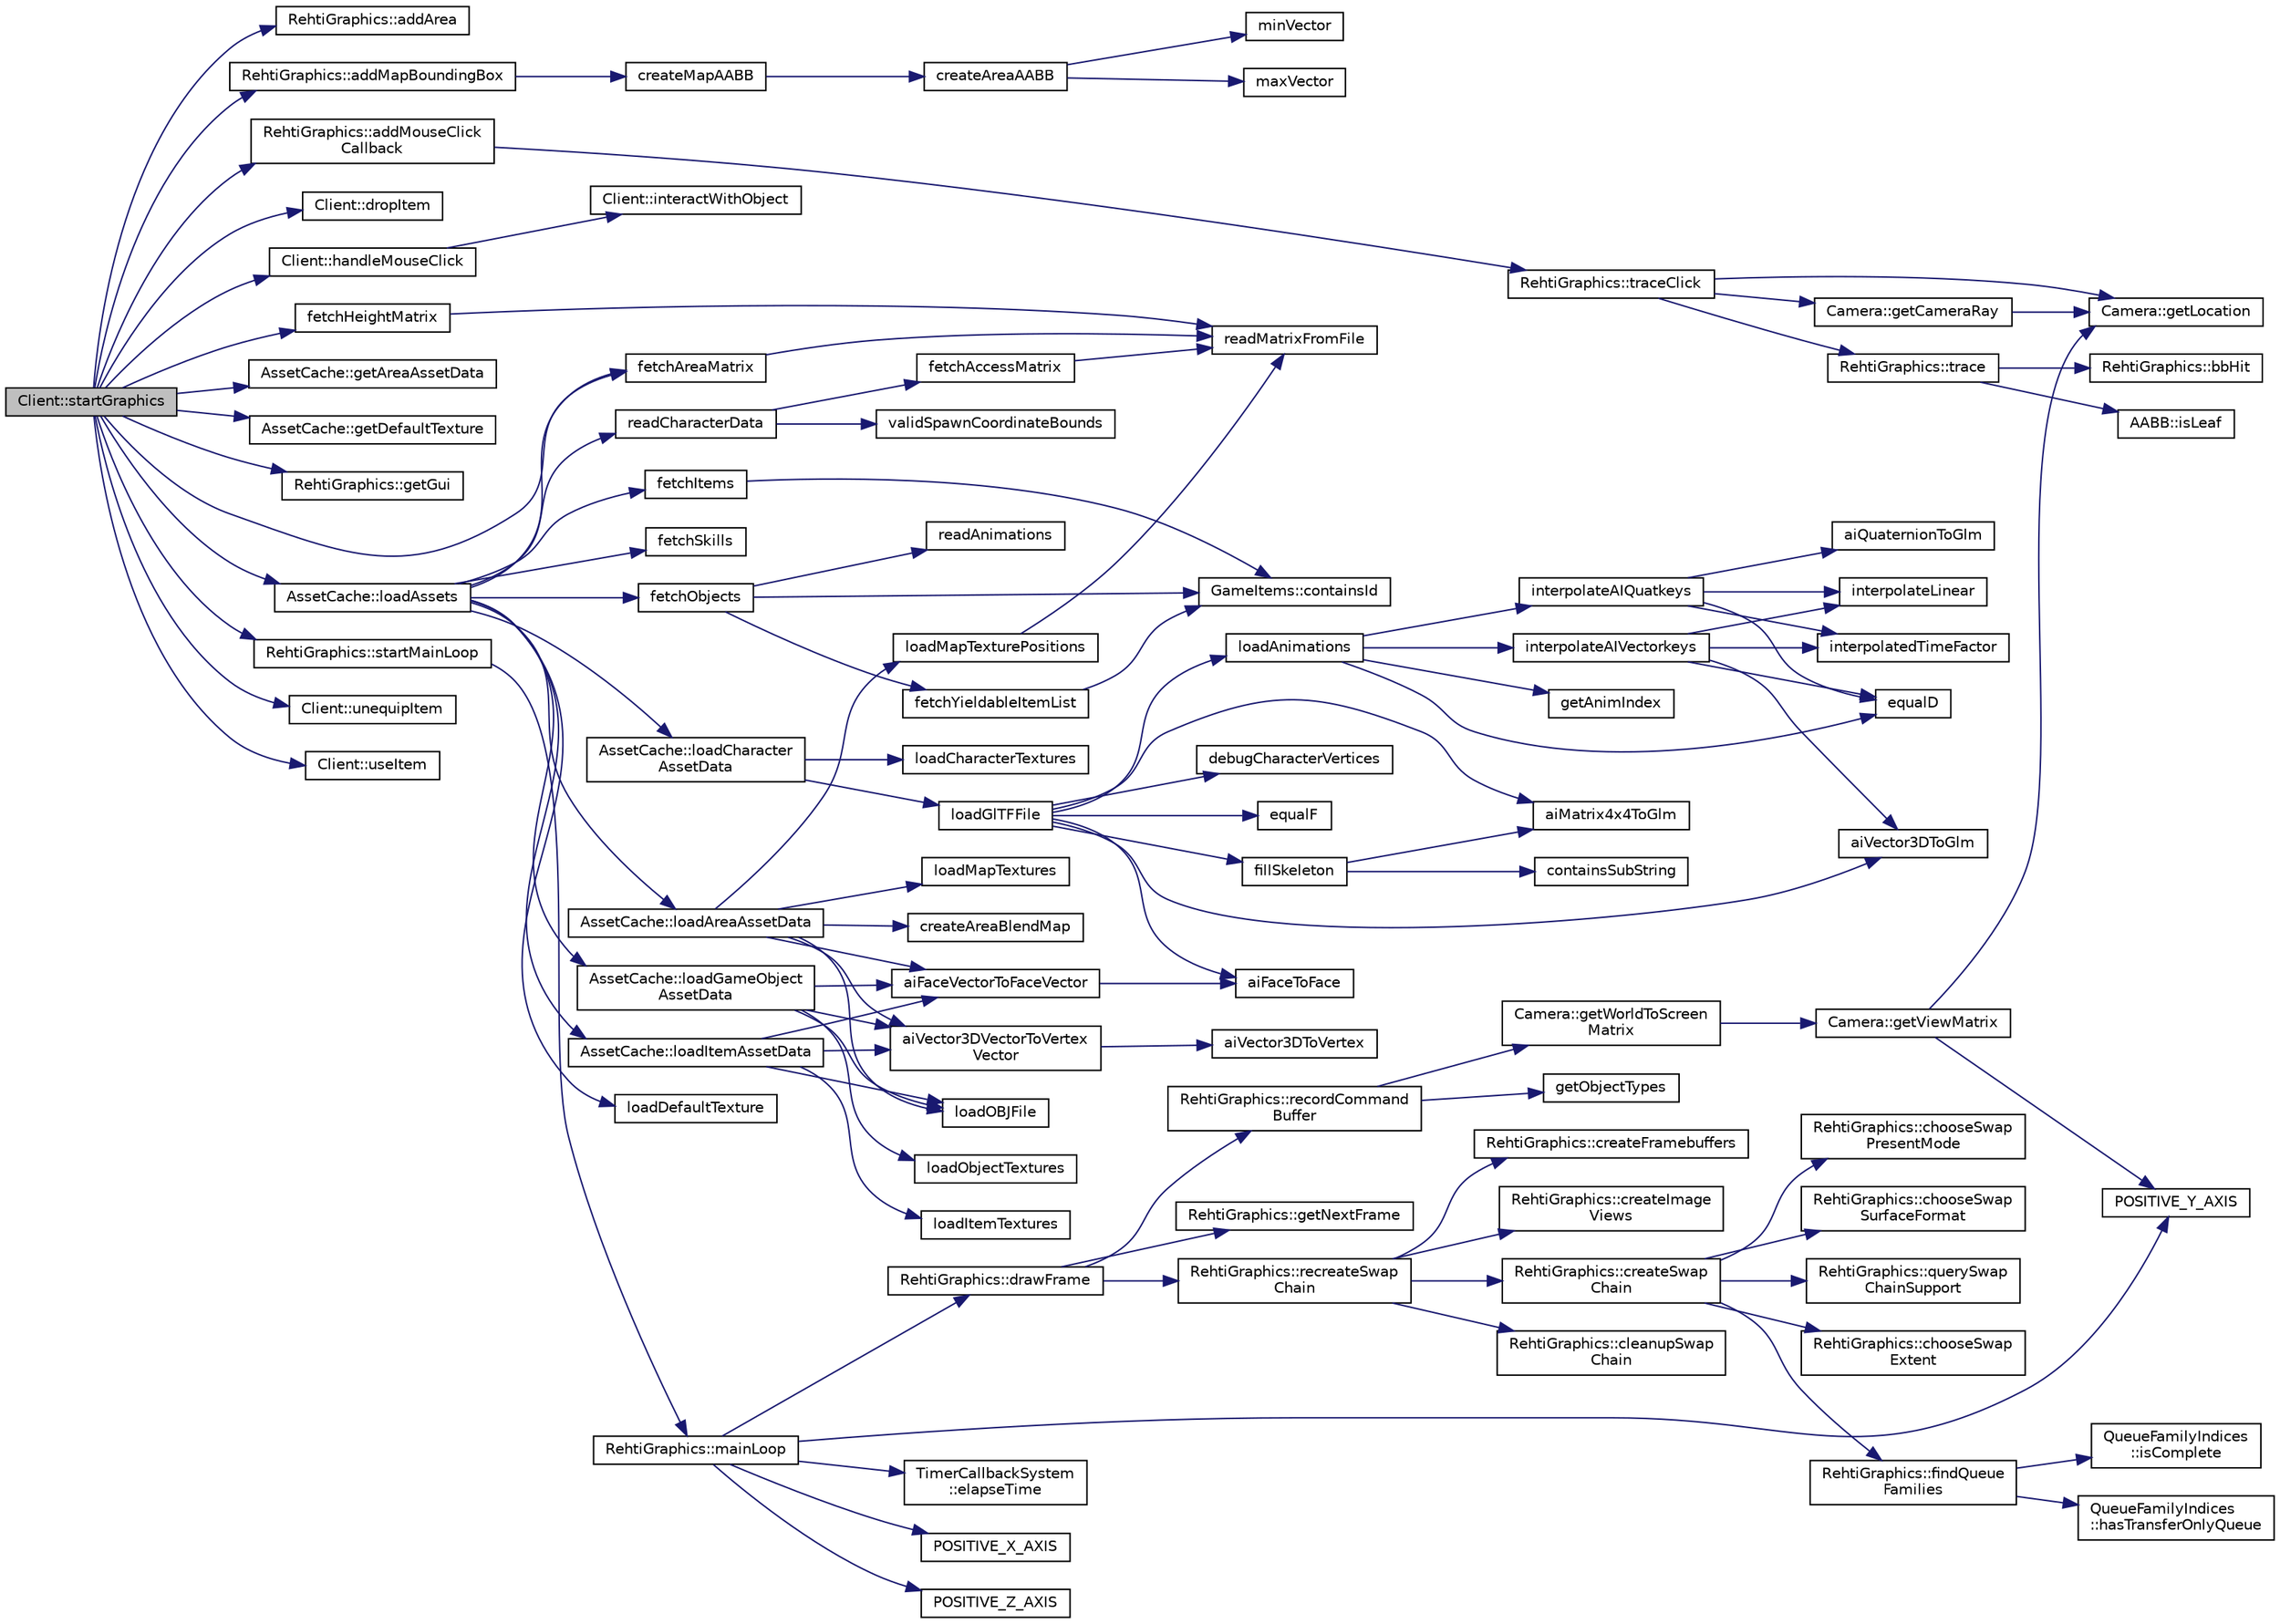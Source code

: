 digraph "Client::startGraphics"
{
 // LATEX_PDF_SIZE
  edge [fontname="Helvetica",fontsize="10",labelfontname="Helvetica",labelfontsize="10"];
  node [fontname="Helvetica",fontsize="10",shape=record];
  rankdir="LR";
  Node1 [label="Client::startGraphics",height=0.2,width=0.4,color="black", fillcolor="grey75", style="filled", fontcolor="black",tooltip="Starts the graphics library."];
  Node1 -> Node2 [color="midnightblue",fontsize="10",style="solid",fontname="Helvetica"];
  Node2 [label="RehtiGraphics::addArea",height=0.2,width=0.4,color="black", fillcolor="white", style="filled",URL="$classRehtiGraphics.html#a1312ef75a7be329c78ff37cd16e7826e",tooltip="Adds an area to the game."];
  Node1 -> Node3 [color="midnightblue",fontsize="10",style="solid",fontname="Helvetica"];
  Node3 [label="RehtiGraphics::addMapBoundingBox",height=0.2,width=0.4,color="black", fillcolor="white", style="filled",URL="$classRehtiGraphics.html#a2a9176b65dedb70b8fa94ce7aea8643a",tooltip="Adds a bounding box for the world map."];
  Node3 -> Node4 [color="midnightblue",fontsize="10",style="solid",fontname="Helvetica"];
  Node4 [label="createMapAABB",height=0.2,width=0.4,color="black", fillcolor="white", style="filled",URL="$AABB_8cpp.html#a84f9fe626856f524cb482bca08c4f2f2",tooltip="Creates a list of AABBs trees for each area in the areaMatrix."];
  Node4 -> Node5 [color="midnightblue",fontsize="10",style="solid",fontname="Helvetica"];
  Node5 [label="createAreaAABB",height=0.2,width=0.4,color="black", fillcolor="white", style="filled",URL="$AABB_8cpp.html#a8673fc5f0b3d4ca8745793df1c907d7e",tooltip="Recursively creates an AABB tree for a single area."];
  Node5 -> Node6 [color="midnightblue",fontsize="10",style="solid",fontname="Helvetica"];
  Node6 [label="maxVector",height=0.2,width=0.4,color="black", fillcolor="white", style="filled",URL="$AABB_8cpp.html#a445c2c3a703ab69e974859af3682b1a5",tooltip="Constructs a maximum vector from two vectors."];
  Node5 -> Node7 [color="midnightblue",fontsize="10",style="solid",fontname="Helvetica"];
  Node7 [label="minVector",height=0.2,width=0.4,color="black", fillcolor="white", style="filled",URL="$AABB_8cpp.html#abc4a6a4eceb21ddd3da0192c2953f865",tooltip="Constructs a minimum vector from two vectors."];
  Node1 -> Node8 [color="midnightblue",fontsize="10",style="solid",fontname="Helvetica"];
  Node8 [label="RehtiGraphics::addMouseClick\lCallback",height=0.2,width=0.4,color="black", fillcolor="white", style="filled",URL="$classRehtiGraphics.html#a3e448f8ad5fd760e066f3be8fd627b48",tooltip="Adds a mouse click callback."];
  Node8 -> Node9 [color="midnightblue",fontsize="10",style="solid",fontname="Helvetica"];
  Node9 [label="RehtiGraphics::traceClick",height=0.2,width=0.4,color="black", fillcolor="white", style="filled",URL="$classRehtiGraphics.html#a1cfaaeadfe98542d6819596175eac875",tooltip="Traces a ray against all bounding boxes, starting with objects, then characters and lastly the map."];
  Node9 -> Node10 [color="midnightblue",fontsize="10",style="solid",fontname="Helvetica"];
  Node10 [label="Camera::getCameraRay",height=0.2,width=0.4,color="black", fillcolor="white", style="filled",URL="$classCamera.html#a36cab1c476d0ebaeb8c9a1f29625345b",tooltip="Returns the camera ray in world space."];
  Node10 -> Node11 [color="midnightblue",fontsize="10",style="solid",fontname="Helvetica"];
  Node11 [label="Camera::getLocation",height=0.2,width=0.4,color="black", fillcolor="white", style="filled",URL="$classCamera.html#aa5786f7090ec3569fa729f10a2e64ce1",tooltip="Returns the location of the camera."];
  Node9 -> Node11 [color="midnightblue",fontsize="10",style="solid",fontname="Helvetica"];
  Node9 -> Node12 [color="midnightblue",fontsize="10",style="solid",fontname="Helvetica"];
  Node12 [label="RehtiGraphics::trace",height=0.2,width=0.4,color="black", fillcolor="white", style="filled",URL="$classRehtiGraphics.html#ad5a1186324dbd1b964c27f8d5397d716",tooltip="Traces a given ray against a given bounding box."];
  Node12 -> Node13 [color="midnightblue",fontsize="10",style="solid",fontname="Helvetica"];
  Node13 [label="RehtiGraphics::bbHit",height=0.2,width=0.4,color="black", fillcolor="white", style="filled",URL="$classRehtiGraphics.html#a4446a14b74fa9d30451ed3136b5b966c",tooltip="Checks whether the given bounding box is hit by the given ray."];
  Node12 -> Node14 [color="midnightblue",fontsize="10",style="solid",fontname="Helvetica"];
  Node14 [label="AABB::isLeaf",height=0.2,width=0.4,color="black", fillcolor="white", style="filled",URL="$structAABB.html#a9ce7b09812f868b80a37f6a7b6c6c899",tooltip=" "];
  Node1 -> Node15 [color="midnightblue",fontsize="10",style="solid",fontname="Helvetica"];
  Node15 [label="Client::dropItem",height=0.2,width=0.4,color="black", fillcolor="white", style="filled",URL="$classClient.html#a7883a1cd2003100d45eae6e670dd7990",tooltip="Send a DropItemMessage for item with given instance id."];
  Node1 -> Node16 [color="midnightblue",fontsize="10",style="solid",fontname="Helvetica"];
  Node16 [label="fetchAreaMatrix",height=0.2,width=0.4,color="black", fillcolor="white", style="filled",URL="$MapReader_8cpp.html#a5f9a1f6a673ebfb7b7fd44bc2e6ef733",tooltip="Loads the area map from the given path."];
  Node16 -> Node17 [color="midnightblue",fontsize="10",style="solid",fontname="Helvetica"];
  Node17 [label="readMatrixFromFile",height=0.2,width=0.4,color="black", fillcolor="white", style="filled",URL="$rehtiLib_2assets_2reader_2src_2Utils_8cpp.html#aabe32cf7f7f2a7f7154cbceaeafb49a6",tooltip="Reads a matrix from a text file. Values should be separated by commas and rows by newlines."];
  Node1 -> Node18 [color="midnightblue",fontsize="10",style="solid",fontname="Helvetica"];
  Node18 [label="fetchHeightMatrix",height=0.2,width=0.4,color="black", fillcolor="white", style="filled",URL="$MapReader_8cpp.html#a2ac7fa2ac999e004c723cd45b861c13c",tooltip="Loads the height map from the given path."];
  Node18 -> Node17 [color="midnightblue",fontsize="10",style="solid",fontname="Helvetica"];
  Node1 -> Node19 [color="midnightblue",fontsize="10",style="solid",fontname="Helvetica"];
  Node19 [label="AssetCache::getAreaAssetData",height=0.2,width=0.4,color="black", fillcolor="white", style="filled",URL="$classAssetCache.html#abdacc168c27b4b62310653593e3e5807",tooltip="Returns the map of area asset data."];
  Node1 -> Node20 [color="midnightblue",fontsize="10",style="solid",fontname="Helvetica"];
  Node20 [label="AssetCache::getDefaultTexture",height=0.2,width=0.4,color="black", fillcolor="white", style="filled",URL="$classAssetCache.html#a68fafbfe086f297006e3ea6fe3def49f",tooltip="Get default texture."];
  Node1 -> Node21 [color="midnightblue",fontsize="10",style="solid",fontname="Helvetica"];
  Node21 [label="RehtiGraphics::getGui",height=0.2,width=0.4,color="black", fillcolor="white", style="filled",URL="$classRehtiGraphics.html#a0b627360419288947984636e806f1d82",tooltip=" "];
  Node1 -> Node22 [color="midnightblue",fontsize="10",style="solid",fontname="Helvetica"];
  Node22 [label="Client::handleMouseClick",height=0.2,width=0.4,color="black", fillcolor="white", style="filled",URL="$classClient.html#a52e1bc60eed13224e0711a1b067d4738",tooltip="Handles a mouse click hit on the graphics window."];
  Node22 -> Node23 [color="midnightblue",fontsize="10",style="solid",fontname="Helvetica"];
  Node23 [label="Client::interactWithObject",height=0.2,width=0.4,color="black", fillcolor="white", style="filled",URL="$classClient.html#a0dfd50dbe59821fc99489c425d80066b",tooltip="Sends an object interaction message to the server."];
  Node1 -> Node24 [color="midnightblue",fontsize="10",style="solid",fontname="Helvetica"];
  Node24 [label="AssetCache::loadAssets",height=0.2,width=0.4,color="black", fillcolor="white", style="filled",URL="$classAssetCache.html#a65f5a313ec992e8d4fd1212272f404d0",tooltip="Loads all the assets into memory."];
  Node24 -> Node16 [color="midnightblue",fontsize="10",style="solid",fontname="Helvetica"];
  Node24 -> Node25 [color="midnightblue",fontsize="10",style="solid",fontname="Helvetica"];
  Node25 [label="fetchItems",height=0.2,width=0.4,color="black", fillcolor="white", style="filled",URL="$ItemReader_8cpp.html#a286ea81c3d4e57928c83bbdbb69b21ad",tooltip="Reads items defined in the items.json file and returns them as a GameItems struct...."];
  Node25 -> Node26 [color="midnightblue",fontsize="10",style="solid",fontname="Helvetica"];
  Node26 [label="GameItems::containsId",height=0.2,width=0.4,color="black", fillcolor="white", style="filled",URL="$structGameItems.html#aa28c24034d12b17b9f85d9c46d9cb9a1",tooltip=" "];
  Node24 -> Node27 [color="midnightblue",fontsize="10",style="solid",fontname="Helvetica"];
  Node27 [label="fetchObjects",height=0.2,width=0.4,color="black", fillcolor="white", style="filled",URL="$ObjectReader_8cpp.html#ad6b3fd19ac4147a4760304254626b9fb",tooltip="Reads objects defined in the objects.json file and returns them as a GameObjects struct."];
  Node27 -> Node26 [color="midnightblue",fontsize="10",style="solid",fontname="Helvetica"];
  Node27 -> Node28 [color="midnightblue",fontsize="10",style="solid",fontname="Helvetica"];
  Node28 [label="fetchYieldableItemList",height=0.2,width=0.4,color="black", fillcolor="white", style="filled",URL="$ObjectReader_8cpp.html#a6bc2060dc73242d4623b68ae3dd96205",tooltip=" "];
  Node28 -> Node26 [color="midnightblue",fontsize="10",style="solid",fontname="Helvetica"];
  Node27 -> Node29 [color="midnightblue",fontsize="10",style="solid",fontname="Helvetica"];
  Node29 [label="readAnimations",height=0.2,width=0.4,color="black", fillcolor="white", style="filled",URL="$AnimationReader_8cpp.html#acf7a424ee8d40510f3a350fbfa9f282e",tooltip="Reads animations described in JSON file."];
  Node24 -> Node30 [color="midnightblue",fontsize="10",style="solid",fontname="Helvetica"];
  Node30 [label="fetchSkills",height=0.2,width=0.4,color="black", fillcolor="white", style="filled",URL="$SkillReader_8cpp.html#a91ba713ab4fead50c273429c4901350a",tooltip="Fetches the skills from the skills.json file and returns them as a map."];
  Node24 -> Node31 [color="midnightblue",fontsize="10",style="solid",fontname="Helvetica"];
  Node31 [label="AssetCache::loadAreaAssetData",height=0.2,width=0.4,color="black", fillcolor="white", style="filled",URL="$classAssetCache.html#a48a445aae3950de86b925f1c560236cc",tooltip="Loads the map area assets data."];
  Node31 -> Node32 [color="midnightblue",fontsize="10",style="solid",fontname="Helvetica"];
  Node32 [label="aiFaceVectorToFaceVector",height=0.2,width=0.4,color="black", fillcolor="white", style="filled",URL="$Assimp_8cpp.html#aaab18d6f2188530eb4622a96323262f0",tooltip="Convert vector of aiFace to vector of RehtiGraphics Faces."];
  Node32 -> Node33 [color="midnightblue",fontsize="10",style="solid",fontname="Helvetica"];
  Node33 [label="aiFaceToFace",height=0.2,width=0.4,color="black", fillcolor="white", style="filled",URL="$Assimp_8cpp.html#a7cbf60c3304e9dd0f4aa2171ec35c28f",tooltip="Convert aiFace to RehtiGraphics Face."];
  Node31 -> Node34 [color="midnightblue",fontsize="10",style="solid",fontname="Helvetica"];
  Node34 [label="aiVector3DVectorToVertex\lVector",height=0.2,width=0.4,color="black", fillcolor="white", style="filled",URL="$Assimp_8cpp.html#a9ddad02911e2eec37c2ade7bb7d97e3d",tooltip="Convert vector of aiVector3D to vector of Vertex."];
  Node34 -> Node35 [color="midnightblue",fontsize="10",style="solid",fontname="Helvetica"];
  Node35 [label="aiVector3DToVertex",height=0.2,width=0.4,color="black", fillcolor="white", style="filled",URL="$Assimp_8cpp.html#ad5612bf8567030f4f54822987bc925c4",tooltip="Convert aiVector3D to Vertex."];
  Node31 -> Node36 [color="midnightblue",fontsize="10",style="solid",fontname="Helvetica"];
  Node36 [label="createAreaBlendMap",height=0.2,width=0.4,color="black", fillcolor="white", style="filled",URL="$TextureReader_8cpp.html#a636fa7589e29d10011a40e3a81c7bca0",tooltip="Creates a blend map for one area. Blend map shows which texture is used on each tile."];
  Node31 -> Node37 [color="midnightblue",fontsize="10",style="solid",fontname="Helvetica"];
  Node37 [label="loadMapTexturePositions",height=0.2,width=0.4,color="black", fillcolor="white", style="filled",URL="$TextureReader_8cpp.html#a7f962298cc265201d8af32486a80494a",tooltip="Loads map texture positions. E.g. which tile contains which texture."];
  Node37 -> Node17 [color="midnightblue",fontsize="10",style="solid",fontname="Helvetica"];
  Node31 -> Node38 [color="midnightblue",fontsize="10",style="solid",fontname="Helvetica"];
  Node38 [label="loadMapTextures",height=0.2,width=0.4,color="black", fillcolor="white", style="filled",URL="$TextureReader_8cpp.html#a55f26d9ad46394d9d0dcaa236bf2c9d6",tooltip="Reads all different the map texture files."];
  Node31 -> Node39 [color="midnightblue",fontsize="10",style="solid",fontname="Helvetica"];
  Node39 [label="loadOBJFile",height=0.2,width=0.4,color="black", fillcolor="white", style="filled",URL="$Assimp_8cpp.html#ad1fec01f0d6059e5e66dcf2bd0840137",tooltip="Loads the object from the given path."];
  Node24 -> Node40 [color="midnightblue",fontsize="10",style="solid",fontname="Helvetica"];
  Node40 [label="AssetCache::loadCharacter\lAssetData",height=0.2,width=0.4,color="black", fillcolor="white", style="filled",URL="$classAssetCache.html#ad9b550b38f4ca4b4d1c5dadd54089ad9",tooltip="Loads the character assets data."];
  Node40 -> Node41 [color="midnightblue",fontsize="10",style="solid",fontname="Helvetica"];
  Node41 [label="loadCharacterTextures",height=0.2,width=0.4,color="black", fillcolor="white", style="filled",URL="$TextureReader_8cpp.html#ae3be27d093f96a2f64474704500ae822",tooltip="Reads all the character's textures into a map (key=filename, value=ImageData)"];
  Node40 -> Node42 [color="midnightblue",fontsize="10",style="solid",fontname="Helvetica"];
  Node42 [label="loadGlTFFile",height=0.2,width=0.4,color="black", fillcolor="white", style="filled",URL="$Assimp_8cpp.html#a815da1a9fca11840a96af6ddd1fafafc",tooltip="Loads the object from the given path."];
  Node42 -> Node33 [color="midnightblue",fontsize="10",style="solid",fontname="Helvetica"];
  Node42 -> Node43 [color="midnightblue",fontsize="10",style="solid",fontname="Helvetica"];
  Node43 [label="aiMatrix4x4ToGlm",height=0.2,width=0.4,color="black", fillcolor="white", style="filled",URL="$Assimp_8cpp.html#aec04d4c1442d730b5dd16bce0b52a876",tooltip="Convert aiMatrix4x4 to glm::mat4."];
  Node42 -> Node44 [color="midnightblue",fontsize="10",style="solid",fontname="Helvetica"];
  Node44 [label="aiVector3DToGlm",height=0.2,width=0.4,color="black", fillcolor="white", style="filled",URL="$Assimp_8cpp.html#af714162056ba854a84fa8ff6ee9ff516",tooltip="Convert aiVector3D to glm::vec3."];
  Node42 -> Node45 [color="midnightblue",fontsize="10",style="solid",fontname="Helvetica"];
  Node45 [label="debugCharacterVertices",height=0.2,width=0.4,color="black", fillcolor="white", style="filled",URL="$Assimp_8cpp.html#ac7d1323db3bfb183d6e70fab3f431ed6",tooltip="Prints out faulty vertices."];
  Node42 -> Node46 [color="midnightblue",fontsize="10",style="solid",fontname="Helvetica"];
  Node46 [label="equalF",height=0.2,width=0.4,color="black", fillcolor="white", style="filled",URL="$Assimp_8cpp.html#a34a35189f1598429dc9003c820683963",tooltip=" "];
  Node42 -> Node47 [color="midnightblue",fontsize="10",style="solid",fontname="Helvetica"];
  Node47 [label="fillSkeleton",height=0.2,width=0.4,color="black", fillcolor="white", style="filled",URL="$Assimp_8cpp.html#af47dad6267e81004b88347e762a705e6",tooltip="Fills the given vectors with hierarchy and bone data."];
  Node47 -> Node43 [color="midnightblue",fontsize="10",style="solid",fontname="Helvetica"];
  Node47 -> Node48 [color="midnightblue",fontsize="10",style="solid",fontname="Helvetica"];
  Node48 [label="containsSubString",height=0.2,width=0.4,color="black", fillcolor="white", style="filled",URL="$Assimp_8cpp.html#a2053055d0e1b287a09d0bd479030df01",tooltip=" "];
  Node42 -> Node49 [color="midnightblue",fontsize="10",style="solid",fontname="Helvetica"];
  Node49 [label="loadAnimations",height=0.2,width=0.4,color="black", fillcolor="white", style="filled",URL="$Assimp_8cpp.html#acb65074d785be3958ddb16a3865228d3",tooltip="Loads animations from the given scene."];
  Node49 -> Node50 [color="midnightblue",fontsize="10",style="solid",fontname="Helvetica"];
  Node50 [label="equalD",height=0.2,width=0.4,color="black", fillcolor="white", style="filled",URL="$Assimp_8cpp.html#a49f04ae968a1677ced2c91be115ea8dc",tooltip=" "];
  Node49 -> Node51 [color="midnightblue",fontsize="10",style="solid",fontname="Helvetica"];
  Node51 [label="getAnimIndex",height=0.2,width=0.4,color="black", fillcolor="white", style="filled",URL="$BasicTypes_8hpp.html#abeaa9e402d6a6f63c932da7fa203c38c",tooltip=" "];
  Node49 -> Node52 [color="midnightblue",fontsize="10",style="solid",fontname="Helvetica"];
  Node52 [label="interpolateAIQuatkeys",height=0.2,width=0.4,color="black", fillcolor="white", style="filled",URL="$Assimp_8cpp.html#ab9ddfd5d96ddb6ab2180134628abcf3b",tooltip=" "];
  Node52 -> Node53 [color="midnightblue",fontsize="10",style="solid",fontname="Helvetica"];
  Node53 [label="aiQuaternionToGlm",height=0.2,width=0.4,color="black", fillcolor="white", style="filled",URL="$Assimp_8cpp.html#a82d60c84bd6e80bf366a651cd18fb805",tooltip="Convert aiQuaternion to glm::quat."];
  Node52 -> Node50 [color="midnightblue",fontsize="10",style="solid",fontname="Helvetica"];
  Node52 -> Node54 [color="midnightblue",fontsize="10",style="solid",fontname="Helvetica"];
  Node54 [label="interpolatedTimeFactor",height=0.2,width=0.4,color="black", fillcolor="white", style="filled",URL="$Assimp_8cpp.html#a3cf31b63f2461c3970db4c1977c7d4bc",tooltip=" "];
  Node52 -> Node55 [color="midnightblue",fontsize="10",style="solid",fontname="Helvetica"];
  Node55 [label="interpolateLinear",height=0.2,width=0.4,color="black", fillcolor="white", style="filled",URL="$Assimp_8cpp.html#a83b6795b8d851b9bee5e289c2759b108",tooltip=" "];
  Node49 -> Node56 [color="midnightblue",fontsize="10",style="solid",fontname="Helvetica"];
  Node56 [label="interpolateAIVectorkeys",height=0.2,width=0.4,color="black", fillcolor="white", style="filled",URL="$Assimp_8cpp.html#ab1d32709e6bd0b18a804efcc942fea3c",tooltip=" "];
  Node56 -> Node44 [color="midnightblue",fontsize="10",style="solid",fontname="Helvetica"];
  Node56 -> Node50 [color="midnightblue",fontsize="10",style="solid",fontname="Helvetica"];
  Node56 -> Node54 [color="midnightblue",fontsize="10",style="solid",fontname="Helvetica"];
  Node56 -> Node55 [color="midnightblue",fontsize="10",style="solid",fontname="Helvetica"];
  Node24 -> Node57 [color="midnightblue",fontsize="10",style="solid",fontname="Helvetica"];
  Node57 [label="loadDefaultTexture",height=0.2,width=0.4,color="black", fillcolor="white", style="filled",URL="$TextureReader_8cpp.html#a22d2c1121be24c9a32b40cd08e13a1b2",tooltip="Loads default texture into memory."];
  Node24 -> Node58 [color="midnightblue",fontsize="10",style="solid",fontname="Helvetica"];
  Node58 [label="AssetCache::loadGameObject\lAssetData",height=0.2,width=0.4,color="black", fillcolor="white", style="filled",URL="$classAssetCache.html#acd699db149530b94fd54b52cc9047967",tooltip="Loads the game object assets data."];
  Node58 -> Node32 [color="midnightblue",fontsize="10",style="solid",fontname="Helvetica"];
  Node58 -> Node34 [color="midnightblue",fontsize="10",style="solid",fontname="Helvetica"];
  Node58 -> Node59 [color="midnightblue",fontsize="10",style="solid",fontname="Helvetica"];
  Node59 [label="loadObjectTextures",height=0.2,width=0.4,color="black", fillcolor="white", style="filled",URL="$TextureReader_8cpp.html#adb1dab8a49890c1b2f5a9284ce96cf1e",tooltip="Reads all the object's textures + character textures into a map (key=filename, value=ImageData)"];
  Node58 -> Node39 [color="midnightblue",fontsize="10",style="solid",fontname="Helvetica"];
  Node24 -> Node60 [color="midnightblue",fontsize="10",style="solid",fontname="Helvetica"];
  Node60 [label="AssetCache::loadItemAssetData",height=0.2,width=0.4,color="black", fillcolor="white", style="filled",URL="$classAssetCache.html#abda1d5aaa6bafdccb3fc7619c8096d88",tooltip="Loads the item assets data."];
  Node60 -> Node32 [color="midnightblue",fontsize="10",style="solid",fontname="Helvetica"];
  Node60 -> Node34 [color="midnightblue",fontsize="10",style="solid",fontname="Helvetica"];
  Node60 -> Node61 [color="midnightblue",fontsize="10",style="solid",fontname="Helvetica"];
  Node61 [label="loadItemTextures",height=0.2,width=0.4,color="black", fillcolor="white", style="filled",URL="$TextureReader_8cpp.html#aab95b589b7d0b99042485c8496696635",tooltip="Reads all the item object textures and item icons into a map (key=filename, value=ImageData)"];
  Node60 -> Node39 [color="midnightblue",fontsize="10",style="solid",fontname="Helvetica"];
  Node24 -> Node62 [color="midnightblue",fontsize="10",style="solid",fontname="Helvetica"];
  Node62 [label="readCharacterData",height=0.2,width=0.4,color="black", fillcolor="white", style="filled",URL="$CharacterReader_8cpp.html#a30723b62eb00af0495c7e19e633d9b5a",tooltip="Reads the character data from JSON file."];
  Node62 -> Node63 [color="midnightblue",fontsize="10",style="solid",fontname="Helvetica"];
  Node63 [label="fetchAccessMatrix",height=0.2,width=0.4,color="black", fillcolor="white", style="filled",URL="$MapReader_8cpp.html#a54309908b24ddb8124bb51147ed4ce35",tooltip="Loads the access map from the given path."];
  Node63 -> Node17 [color="midnightblue",fontsize="10",style="solid",fontname="Helvetica"];
  Node62 -> Node64 [color="midnightblue",fontsize="10",style="solid",fontname="Helvetica"];
  Node64 [label="validSpawnCoordinateBounds",height=0.2,width=0.4,color="black", fillcolor="white", style="filled",URL="$CharacterReader_8cpp.html#a56581b803e4cb4205c729df269203a3f",tooltip="Check if SpawnCoordinateBounds is valid. Throws error if not."];
  Node1 -> Node65 [color="midnightblue",fontsize="10",style="solid",fontname="Helvetica"];
  Node65 [label="RehtiGraphics::startMainLoop",height=0.2,width=0.4,color="black", fillcolor="white", style="filled",URL="$classRehtiGraphics.html#aba5f89e9dc6f91cfef79f525151a067d",tooltip="Starts a rendering loop until the window is closed."];
  Node65 -> Node66 [color="midnightblue",fontsize="10",style="solid",fontname="Helvetica"];
  Node66 [label="RehtiGraphics::mainLoop",height=0.2,width=0.4,color="black", fillcolor="white", style="filled",URL="$classRehtiGraphics.html#a82d71e93dd76cde425cc34df93cf4723",tooltip="Loops, polls events and draws frames."];
  Node66 -> Node67 [color="midnightblue",fontsize="10",style="solid",fontname="Helvetica"];
  Node67 [label="RehtiGraphics::drawFrame",height=0.2,width=0.4,color="black", fillcolor="white", style="filled",URL="$classRehtiGraphics.html#ac049915f0d6b38117ece68d74eaec027",tooltip="Draws a frame and records the previous frame time."];
  Node67 -> Node68 [color="midnightblue",fontsize="10",style="solid",fontname="Helvetica"];
  Node68 [label="RehtiGraphics::getNextFrame",height=0.2,width=0.4,color="black", fillcolor="white", style="filled",URL="$classRehtiGraphics.html#a06f4b52d37e0e9b7adb86d8e724ba1f0",tooltip="Returns the index of the next frame."];
  Node67 -> Node69 [color="midnightblue",fontsize="10",style="solid",fontname="Helvetica"];
  Node69 [label="RehtiGraphics::recordCommand\lBuffer",height=0.2,width=0.4,color="black", fillcolor="white", style="filled",URL="$classRehtiGraphics.html#a6ce071a893e0edc43841a8d0c01700ed",tooltip="Records the command buffer."];
  Node69 -> Node70 [color="midnightblue",fontsize="10",style="solid",fontname="Helvetica"];
  Node70 [label="getObjectTypes",height=0.2,width=0.4,color="black", fillcolor="white", style="filled",URL="$BasicTypes_8hpp.html#ad436010e95d51ba6cac7b17355b1f26b",tooltip=" "];
  Node69 -> Node71 [color="midnightblue",fontsize="10",style="solid",fontname="Helvetica"];
  Node71 [label="Camera::getWorldToScreen\lMatrix",height=0.2,width=0.4,color="black", fillcolor="white", style="filled",URL="$classCamera.html#a1d263c318c088257b74934d93b9e3a78",tooltip="Returns the world to screen matrix."];
  Node71 -> Node72 [color="midnightblue",fontsize="10",style="solid",fontname="Helvetica"];
  Node72 [label="Camera::getViewMatrix",height=0.2,width=0.4,color="black", fillcolor="white", style="filled",URL="$classCamera.html#a2f90e661a78172675ca06ea69667b531",tooltip="Returns the view matrix of the camera, which is the inverse of the model matrix of the camera...."];
  Node72 -> Node11 [color="midnightblue",fontsize="10",style="solid",fontname="Helvetica"];
  Node72 -> Node73 [color="midnightblue",fontsize="10",style="solid",fontname="Helvetica"];
  Node73 [label="POSITIVE_Y_AXIS",height=0.2,width=0.4,color="black", fillcolor="white", style="filled",URL="$Camera_8hpp.html#ab03bb87e5fba3bc2067ea684738a2748",tooltip=" "];
  Node67 -> Node74 [color="midnightblue",fontsize="10",style="solid",fontname="Helvetica"];
  Node74 [label="RehtiGraphics::recreateSwap\lChain",height=0.2,width=0.4,color="black", fillcolor="white", style="filled",URL="$classRehtiGraphics.html#a203320e8973b2886132afadb3e2dd7f9",tooltip="Recreates the swapchain."];
  Node74 -> Node75 [color="midnightblue",fontsize="10",style="solid",fontname="Helvetica"];
  Node75 [label="RehtiGraphics::cleanupSwap\lChain",height=0.2,width=0.4,color="black", fillcolor="white", style="filled",URL="$classRehtiGraphics.html#a1cd5f2629ff675d6c0596aef87192fab",tooltip="Cleans up swapchain related resources. This function is used for easier recreation of the swap chain."];
  Node74 -> Node76 [color="midnightblue",fontsize="10",style="solid",fontname="Helvetica"];
  Node76 [label="RehtiGraphics::createFramebuffers",height=0.2,width=0.4,color="black", fillcolor="white", style="filled",URL="$classRehtiGraphics.html#a7713292234071d8a2ce195f75fb04cd8",tooltip="Creates the framebuffers."];
  Node74 -> Node77 [color="midnightblue",fontsize="10",style="solid",fontname="Helvetica"];
  Node77 [label="RehtiGraphics::createImage\lViews",height=0.2,width=0.4,color="black", fillcolor="white", style="filled",URL="$classRehtiGraphics.html#a627450c10409454e21a1e5c7ce28130d",tooltip="Creates the image views."];
  Node74 -> Node78 [color="midnightblue",fontsize="10",style="solid",fontname="Helvetica"];
  Node78 [label="RehtiGraphics::createSwap\lChain",height=0.2,width=0.4,color="black", fillcolor="white", style="filled",URL="$classRehtiGraphics.html#a2c18492cbece076acf3d35ddd1b5d7cb",tooltip="Creates the swapchain."];
  Node78 -> Node79 [color="midnightblue",fontsize="10",style="solid",fontname="Helvetica"];
  Node79 [label="RehtiGraphics::chooseSwap\lExtent",height=0.2,width=0.4,color="black", fillcolor="white", style="filled",URL="$classRehtiGraphics.html#a75ec64c97d7fe08381b9afc797a0e250",tooltip="Chooses a swap extent based on the provided capabilities."];
  Node78 -> Node80 [color="midnightblue",fontsize="10",style="solid",fontname="Helvetica"];
  Node80 [label="RehtiGraphics::chooseSwap\lPresentMode",height=0.2,width=0.4,color="black", fillcolor="white", style="filled",URL="$classRehtiGraphics.html#af2d71b2ee66f2987bed675ca104cf7e0",tooltip="Chooses a present mode."];
  Node78 -> Node81 [color="midnightblue",fontsize="10",style="solid",fontname="Helvetica"];
  Node81 [label="RehtiGraphics::chooseSwap\lSurfaceFormat",height=0.2,width=0.4,color="black", fillcolor="white", style="filled",URL="$classRehtiGraphics.html#ac81329a7ed71287a2632b0a17667938c",tooltip="Chooses a surface format."];
  Node78 -> Node82 [color="midnightblue",fontsize="10",style="solid",fontname="Helvetica"];
  Node82 [label="RehtiGraphics::findQueue\lFamilies",height=0.2,width=0.4,color="black", fillcolor="white", style="filled",URL="$classRehtiGraphics.html#a4153cb9e66212ea84f6e702fc1a331fc",tooltip="Looks for queue families."];
  Node82 -> Node83 [color="midnightblue",fontsize="10",style="solid",fontname="Helvetica"];
  Node83 [label="QueueFamilyIndices\l::hasTransferOnlyQueue",height=0.2,width=0.4,color="black", fillcolor="white", style="filled",URL="$structQueueFamilyIndices.html#a9ea89d103d736bcfbfde0cb19d973e4a",tooltip=" "];
  Node82 -> Node84 [color="midnightblue",fontsize="10",style="solid",fontname="Helvetica"];
  Node84 [label="QueueFamilyIndices\l::isComplete",height=0.2,width=0.4,color="black", fillcolor="white", style="filled",URL="$structQueueFamilyIndices.html#a652cdfabe4719ae21a701e77d57e7899",tooltip=" "];
  Node78 -> Node85 [color="midnightblue",fontsize="10",style="solid",fontname="Helvetica"];
  Node85 [label="RehtiGraphics::querySwap\lChainSupport",height=0.2,width=0.4,color="black", fillcolor="white", style="filled",URL="$classRehtiGraphics.html#a24a0247a5de37828a58de2cc93f27fb0",tooltip="Looks for swapchain support."];
  Node66 -> Node86 [color="midnightblue",fontsize="10",style="solid",fontname="Helvetica"];
  Node86 [label="TimerCallbackSystem\l::elapseTime",height=0.2,width=0.4,color="black", fillcolor="white", style="filled",URL="$classTimerCallbackSystem.html#a887d675b42267d0775fa9ac6121191d6",tooltip="Elapses time by the given delta time, meaning calling the callbacks with the given delta time."];
  Node66 -> Node87 [color="midnightblue",fontsize="10",style="solid",fontname="Helvetica"];
  Node87 [label="POSITIVE_X_AXIS",height=0.2,width=0.4,color="black", fillcolor="white", style="filled",URL="$Camera_8hpp.html#a139a997d06bd43f993fc788e5050ed60",tooltip=" "];
  Node66 -> Node73 [color="midnightblue",fontsize="10",style="solid",fontname="Helvetica"];
  Node66 -> Node88 [color="midnightblue",fontsize="10",style="solid",fontname="Helvetica"];
  Node88 [label="POSITIVE_Z_AXIS",height=0.2,width=0.4,color="black", fillcolor="white", style="filled",URL="$Camera_8hpp.html#ac57ad755be51ffc9cc41b032426ba68b",tooltip=" "];
  Node1 -> Node89 [color="midnightblue",fontsize="10",style="solid",fontname="Helvetica"];
  Node89 [label="Client::unequipItem",height=0.2,width=0.4,color="black", fillcolor="white", style="filled",URL="$classClient.html#a5e89bfa822c4f41d5a8f8d4a1269311a",tooltip="Send a UnequipMessage for item with given instance id."];
  Node1 -> Node90 [color="midnightblue",fontsize="10",style="solid",fontname="Helvetica"];
  Node90 [label="Client::useItem",height=0.2,width=0.4,color="black", fillcolor="white", style="filled",URL="$classClient.html#a4ab2c62c905b79659c11a276c24dc2a2",tooltip="Send a UseItemMessage for item with given instance id."];
}
